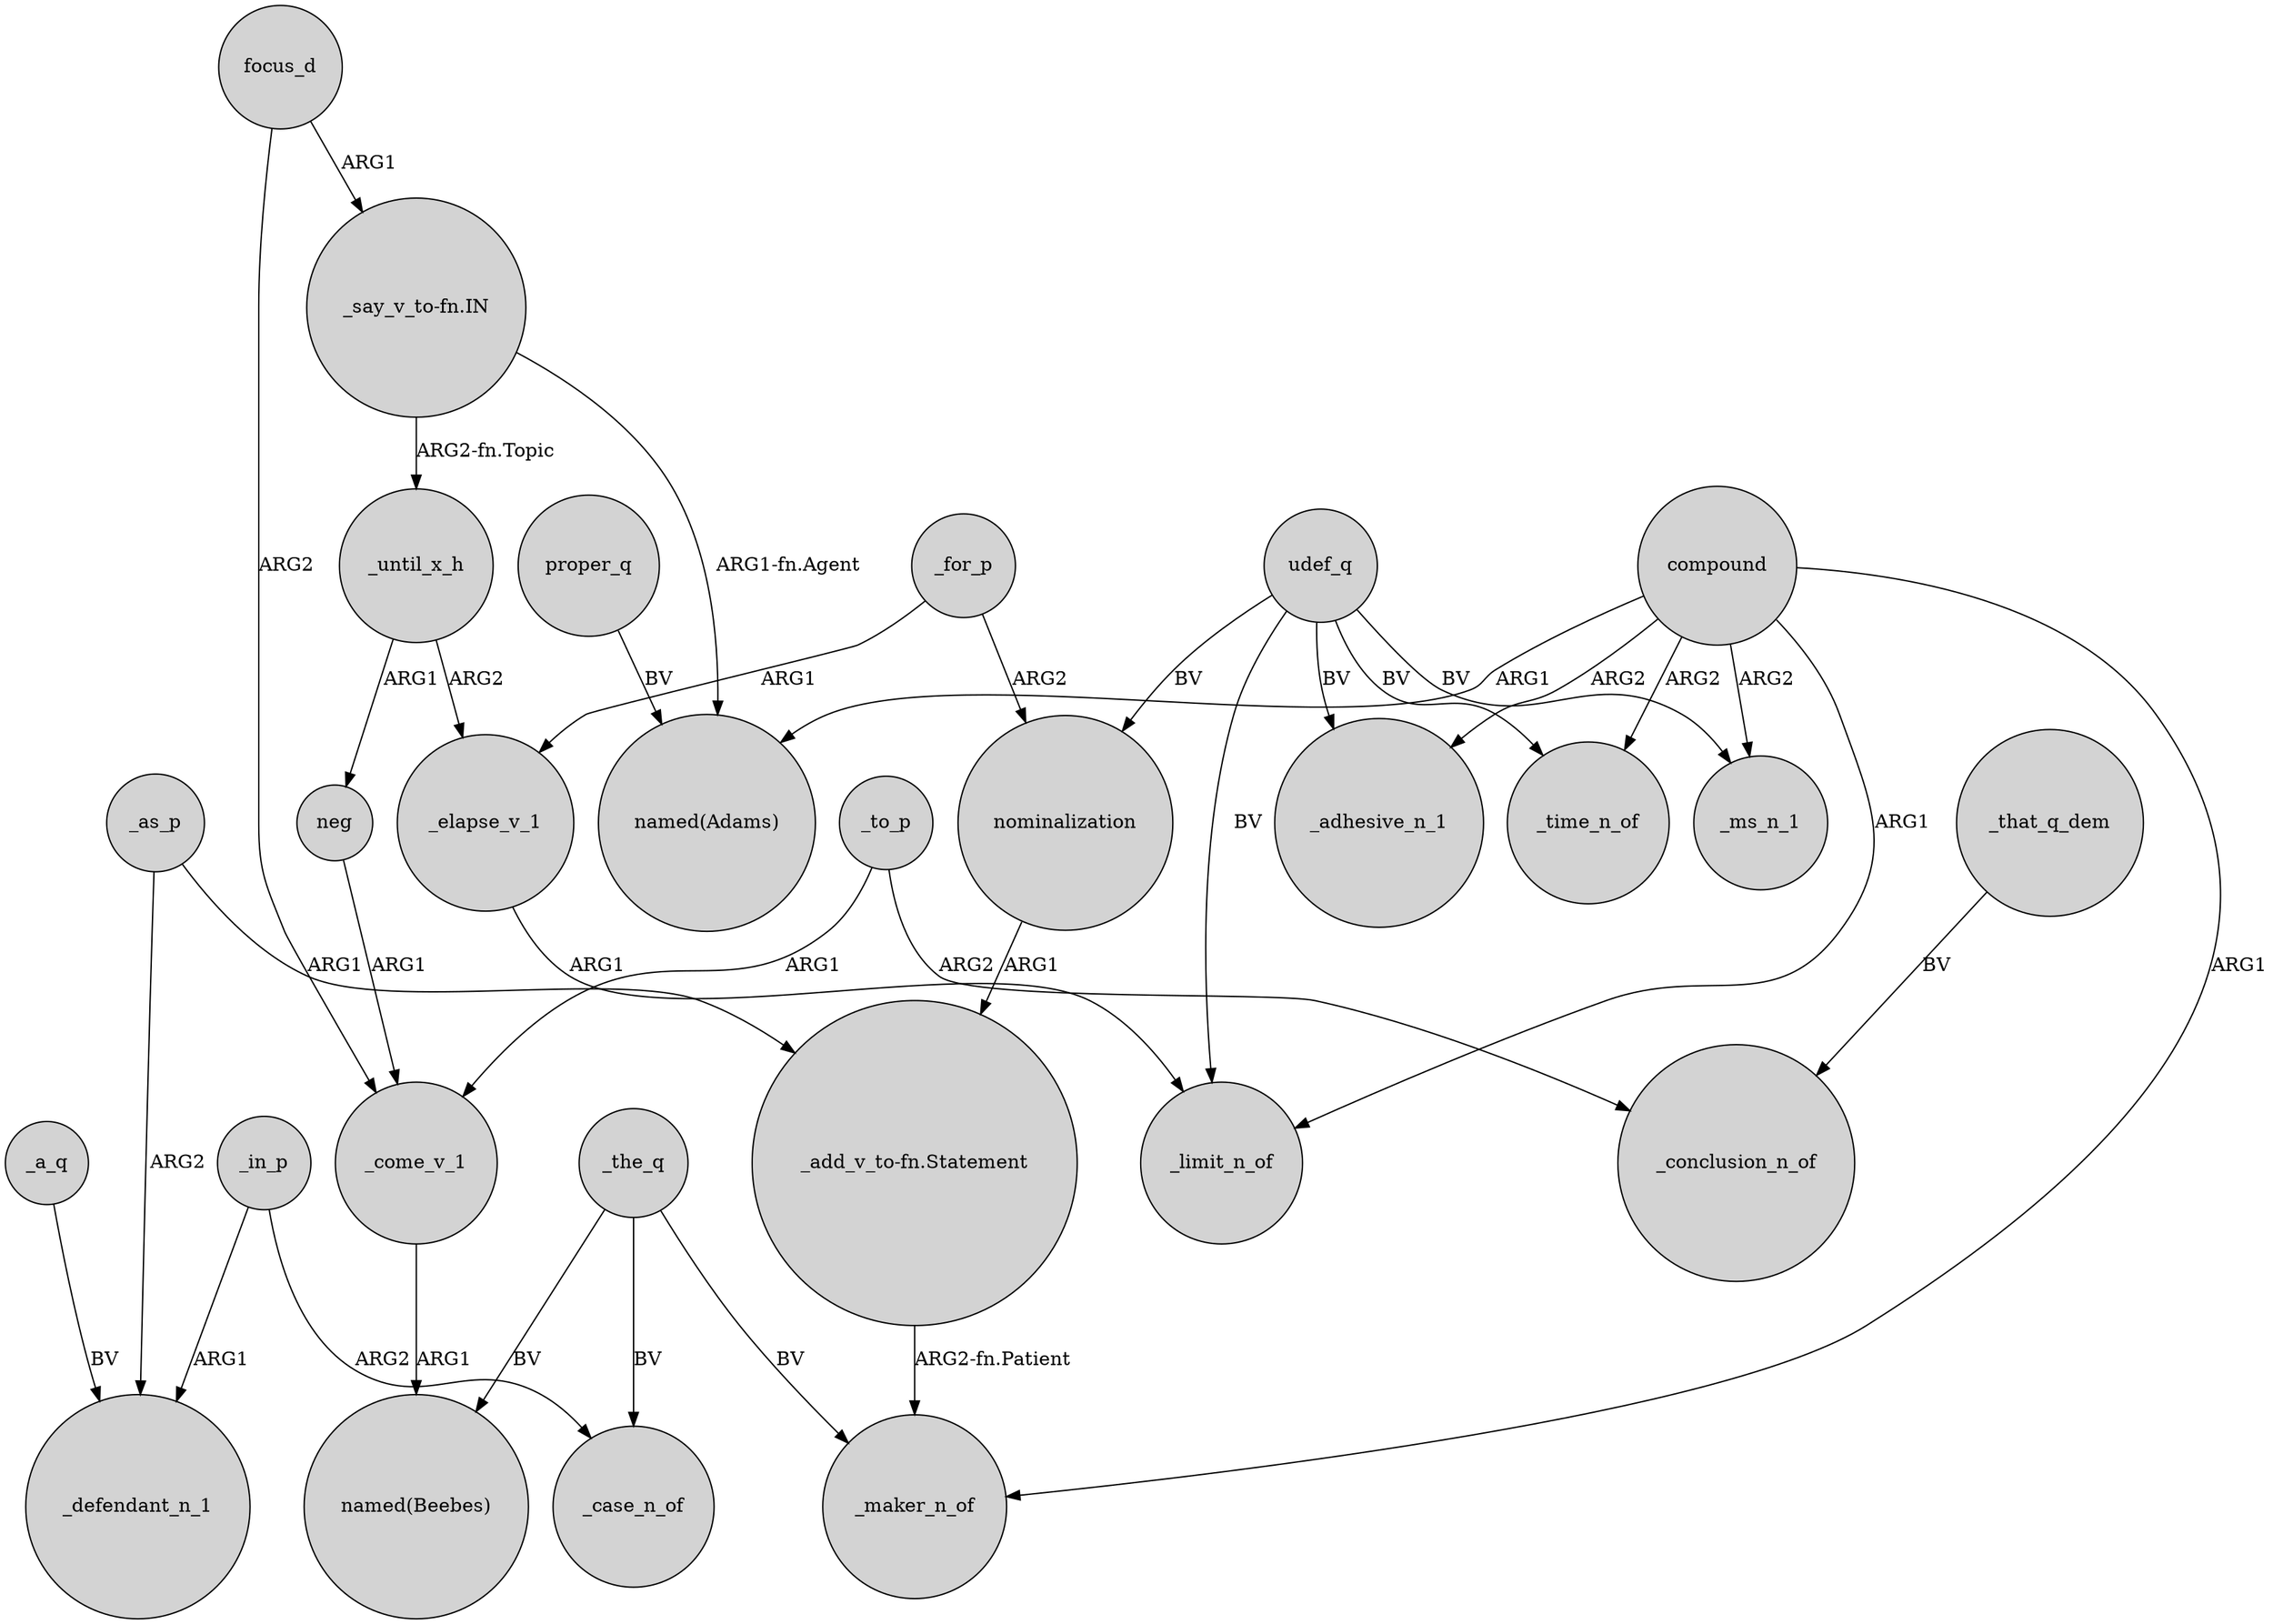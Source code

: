 digraph {
	node [shape=circle style=filled]
	_in_p -> _defendant_n_1 [label=ARG1]
	proper_q -> "named(Adams)" [label=BV]
	focus_d -> _come_v_1 [label=ARG2]
	_to_p -> _come_v_1 [label=ARG1]
	_for_p -> _elapse_v_1 [label=ARG1]
	nominalization -> "_add_v_to-fn.Statement" [label=ARG1]
	udef_q -> _adhesive_n_1 [label=BV]
	_until_x_h -> _elapse_v_1 [label=ARG2]
	_the_q -> _case_n_of [label=BV]
	compound -> _limit_n_of [label=ARG1]
	_elapse_v_1 -> _limit_n_of [label=ARG1]
	_for_p -> nominalization [label=ARG2]
	"_say_v_to-fn.IN" -> "named(Adams)" [label="ARG1-fn.Agent"]
	_until_x_h -> neg [label=ARG1]
	compound -> _maker_n_of [label=ARG1]
	_a_q -> _defendant_n_1 [label=BV]
	_the_q -> _maker_n_of [label=BV]
	compound -> _ms_n_1 [label=ARG2]
	"_add_v_to-fn.Statement" -> _maker_n_of [label="ARG2-fn.Patient"]
	_come_v_1 -> "named(Beebes)" [label=ARG1]
	_the_q -> "named(Beebes)" [label=BV]
	compound -> "named(Adams)" [label=ARG1]
	udef_q -> _ms_n_1 [label=BV]
	_as_p -> _defendant_n_1 [label=ARG2]
	neg -> _come_v_1 [label=ARG1]
	udef_q -> _time_n_of [label=BV]
	_as_p -> "_add_v_to-fn.Statement" [label=ARG1]
	compound -> _time_n_of [label=ARG2]
	udef_q -> nominalization [label=BV]
	_that_q_dem -> _conclusion_n_of [label=BV]
	_to_p -> _conclusion_n_of [label=ARG2]
	_in_p -> _case_n_of [label=ARG2]
	"_say_v_to-fn.IN" -> _until_x_h [label="ARG2-fn.Topic"]
	compound -> _adhesive_n_1 [label=ARG2]
	udef_q -> _limit_n_of [label=BV]
	focus_d -> "_say_v_to-fn.IN" [label=ARG1]
}
